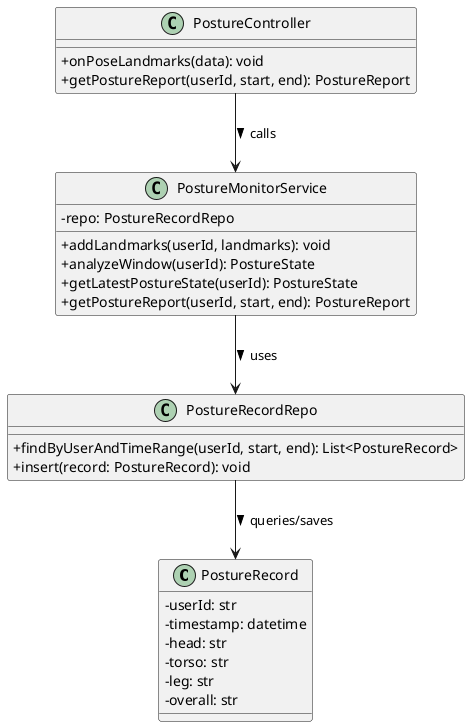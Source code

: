 @startuml
skinparam classAttributeIconSize 0
skinparam linetype orthos

' 实体类：PostureRecord
class PostureRecord {
  - userId: str
  - timestamp: datetime
  - head: str
  - torso: str
  - leg: str
  - overall: str
}

' 仓储层：PostureRecordRepo
class PostureRecordRepo {
  + findByUserAndTimeRange(userId, start, end): List<PostureRecord>
  + insert(record: PostureRecord): void
}

' 业务逻辑层：PostureMonitorService
class PostureMonitorService {
  - repo: PostureRecordRepo
  + addLandmarks(userId, landmarks): void
  + analyzeWindow(userId): PostureState
  + getLatestPostureState(userId): PostureState
  + getPostureReport(userId, start, end): PostureReport
}

' 控制器层：PostureController
class PostureController {
  + onPoseLandmarks(data): void
  + getPostureReport(userId, start, end): PostureReport
}

' 关系
PostureMonitorService --> PostureRecordRepo : uses >
PostureController --> PostureMonitorService : calls >

PostureRecordRepo --> PostureRecord : queries/saves >

@enduml
